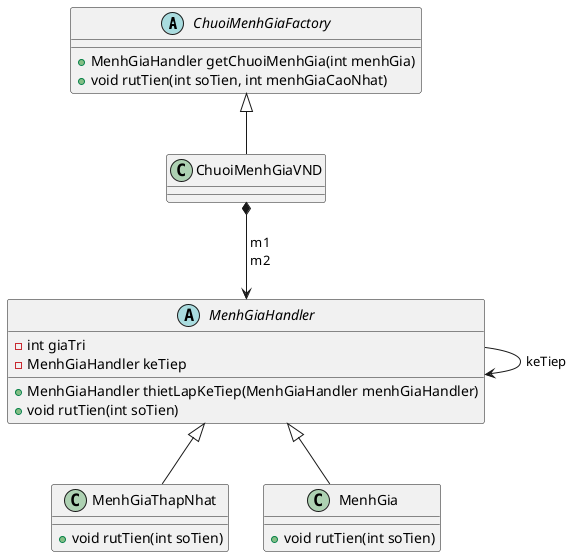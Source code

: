 @startuml
'https://plantuml.com/class-diagram

abstract class ChuoiMenhGiaFactory {
    + MenhGiaHandler getChuoiMenhGia(int menhGia)
    + void rutTien(int soTien, int menhGiaCaoNhat)
}

class ChuoiMenhGiaVND {
}

abstract class MenhGiaHandler {
    - int giaTri
    - MenhGiaHandler keTiep
    + MenhGiaHandler thietLapKeTiep(MenhGiaHandler menhGiaHandler)
    + void rutTien(int soTien)
}

class MenhGiaThapNhat {
    + void rutTien(int soTien)
}

class MenhGia {
    + void rutTien(int soTien)
}

ChuoiMenhGiaFactory <|-- ChuoiMenhGiaVND

MenhGiaHandler <|-- MenhGiaThapNhat
MenhGiaHandler <|-- MenhGia

MenhGiaHandler --> MenhGiaHandler : "keTiep"

ChuoiMenhGiaVND *--> MenhGiaHandler : " m1 \n m2 "

@enduml
